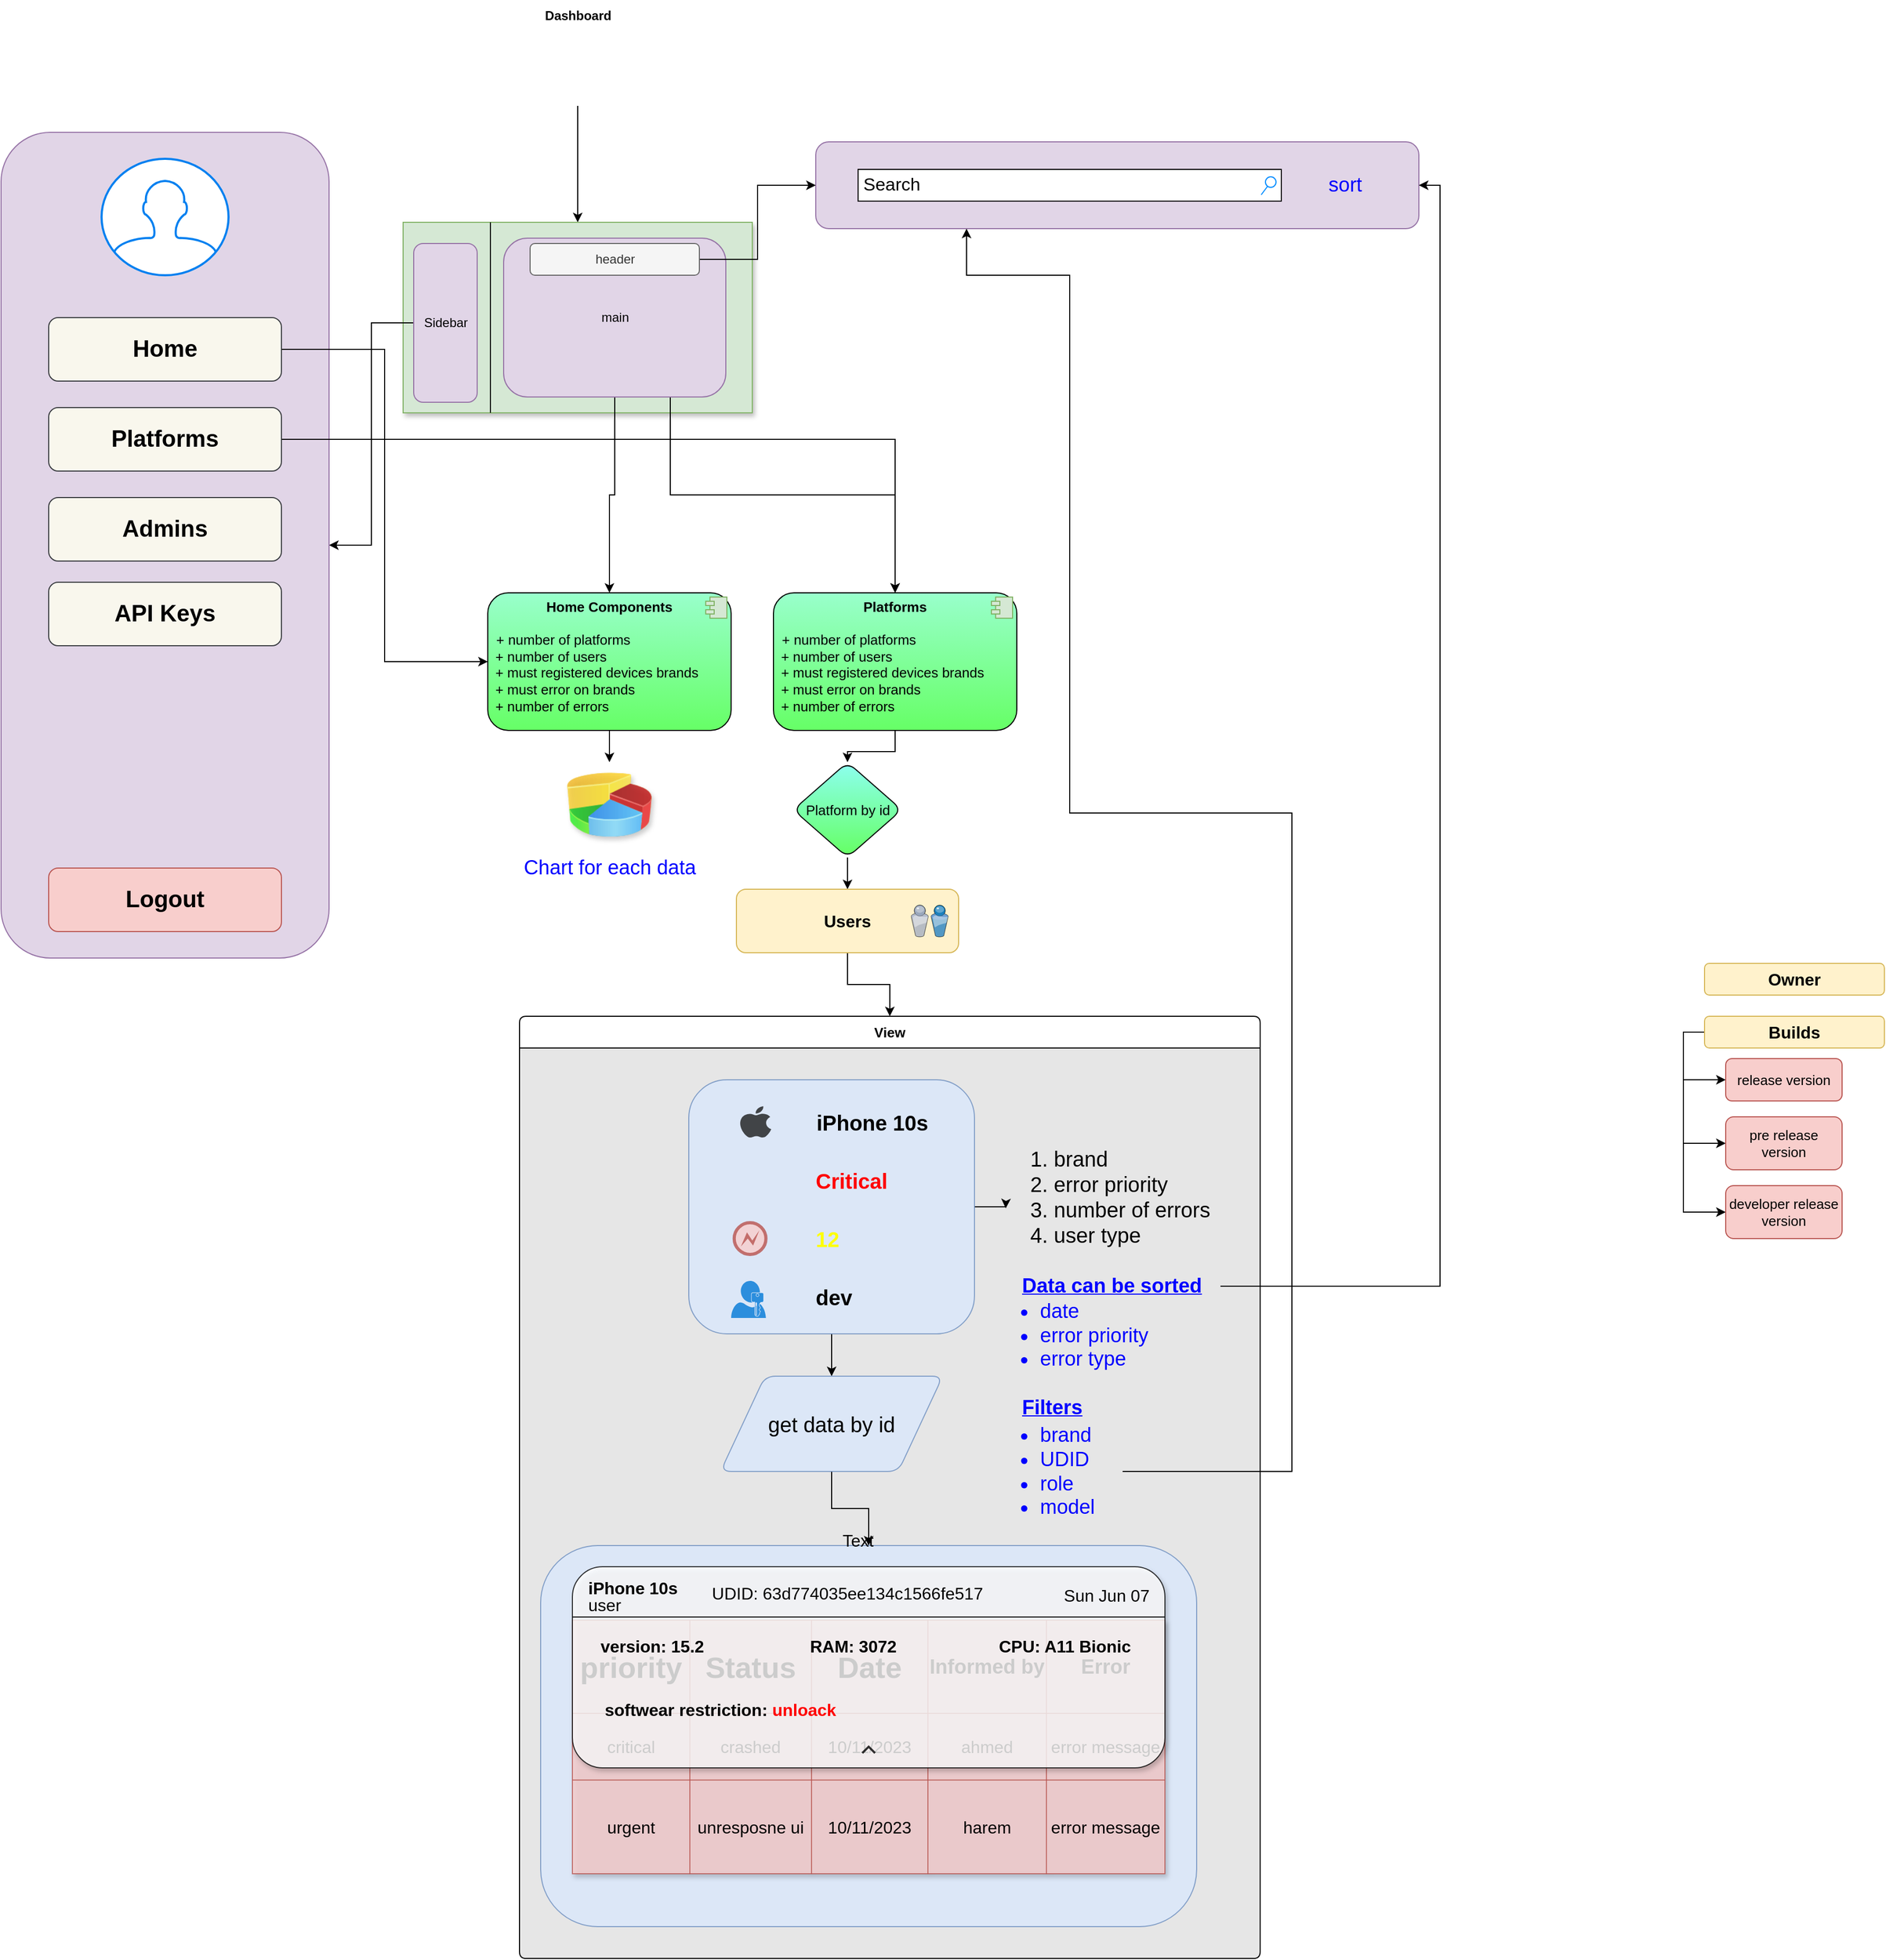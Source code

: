 <mxfile version="20.8.13" type="github">
  <diagram name="Page-1" id="5f0bae14-7c28-e335-631c-24af17079c00">
    <mxGraphModel dx="2080" dy="524" grid="1" gridSize="10" guides="1" tooltips="1" connect="1" arrows="1" fold="1" page="1" pageScale="1" pageWidth="1100" pageHeight="850" background="none" math="0" shadow="0">
      <root>
        <mxCell id="0" />
        <mxCell id="1" parent="0" />
        <mxCell id="uQ2OAuAyLlIsEGCyf4NW-97" value="View" style="swimlane;whiteSpace=wrap;html=1;rounded=1;shadow=0;glass=0;sketch=0;fillStyle=solid;fontFamily=Helvetica;fontSize=13;gradientDirection=south;startSize=30;arcSize=7;swimlaneFillColor=#E6E6E6;expand=1;" vertex="1" parent="1">
          <mxGeometry x="360" y="970" width="700" height="890" as="geometry" />
        </mxCell>
        <mxCell id="uQ2OAuAyLlIsEGCyf4NW-123" value="" style="rounded=1;whiteSpace=wrap;html=1;shadow=0;glass=0;sketch=0;fillStyle=solid;fontFamily=Helvetica;fontSize=13;fillColor=#dae8fc;gradientDirection=south;opacity=80;strokeColor=#6c8ebf;" vertex="1" parent="uQ2OAuAyLlIsEGCyf4NW-97">
          <mxGeometry x="20" y="500" width="620" height="360" as="geometry" />
        </mxCell>
        <mxCell id="uQ2OAuAyLlIsEGCyf4NW-139" value="" style="shape=table;startSize=0;container=1;collapsible=0;childLayout=tableLayout;fontSize=16;rounded=1;shadow=1;glass=0;sketch=0;fillStyle=solid;strokeColor=#b85450;fontFamily=Helvetica;fillColor=#f8cecc;gradientDirection=south;opacity=80;arcSize=24;fixedRows=0;resizeLast=0;resizeLastRow=0;" vertex="1" parent="uQ2OAuAyLlIsEGCyf4NW-97">
          <mxGeometry x="50" y="570.5" width="560" height="239.5" as="geometry" />
        </mxCell>
        <mxCell id="uQ2OAuAyLlIsEGCyf4NW-144" value="" style="shape=tableRow;horizontal=0;startSize=0;swimlaneHead=0;swimlaneBody=0;strokeColor=inherit;top=0;left=0;bottom=0;right=0;collapsible=0;dropTarget=0;fillColor=none;points=[[0,0.5],[1,0.5]];portConstraint=eastwest;fontSize=16;rounded=1;shadow=1;glass=0;sketch=0;fillStyle=solid;fontFamily=Helvetica;fontColor=#000000;opacity=80;arcSize=50;" vertex="1" parent="uQ2OAuAyLlIsEGCyf4NW-139">
          <mxGeometry width="560" height="88" as="geometry" />
        </mxCell>
        <mxCell id="uQ2OAuAyLlIsEGCyf4NW-145" value="&lt;b&gt;&lt;font style=&quot;font-size: 28px;&quot;&gt;priority&lt;/font&gt;&lt;/b&gt;" style="shape=partialRectangle;html=1;whiteSpace=wrap;connectable=0;strokeColor=inherit;overflow=hidden;fillColor=none;top=0;left=0;bottom=0;right=0;pointerEvents=1;fontSize=16;rounded=1;shadow=1;glass=0;sketch=0;fillStyle=solid;fontFamily=Helvetica;fontColor=#000000;opacity=80;" vertex="1" parent="uQ2OAuAyLlIsEGCyf4NW-144">
          <mxGeometry width="111" height="88" as="geometry">
            <mxRectangle width="111" height="88" as="alternateBounds" />
          </mxGeometry>
        </mxCell>
        <mxCell id="uQ2OAuAyLlIsEGCyf4NW-146" value="&lt;b style=&quot;border-color: var(--border-color);&quot;&gt;&lt;font style=&quot;border-color: var(--border-color); font-size: 28px;&quot;&gt;Status&lt;/font&gt;&lt;/b&gt;" style="shape=partialRectangle;html=1;whiteSpace=wrap;connectable=0;strokeColor=inherit;overflow=hidden;fillColor=none;top=0;left=0;bottom=0;right=0;pointerEvents=1;fontSize=16;rounded=1;shadow=1;glass=0;sketch=0;fillStyle=solid;fontFamily=Helvetica;fontColor=#000000;opacity=80;" vertex="1" parent="uQ2OAuAyLlIsEGCyf4NW-144">
          <mxGeometry x="111" width="115" height="88" as="geometry">
            <mxRectangle width="115" height="88" as="alternateBounds" />
          </mxGeometry>
        </mxCell>
        <mxCell id="uQ2OAuAyLlIsEGCyf4NW-147" value="&lt;b style=&quot;border-color: var(--border-color);&quot;&gt;&lt;font style=&quot;border-color: var(--border-color); font-size: 28px;&quot;&gt;Date&lt;/font&gt;&lt;/b&gt;" style="shape=partialRectangle;html=1;whiteSpace=wrap;connectable=0;strokeColor=inherit;overflow=hidden;fillColor=none;top=0;left=0;bottom=0;right=0;pointerEvents=1;fontSize=16;rounded=1;shadow=1;glass=0;sketch=0;fillStyle=solid;fontFamily=Helvetica;fontColor=#000000;opacity=80;" vertex="1" parent="uQ2OAuAyLlIsEGCyf4NW-144">
          <mxGeometry x="226" width="110" height="88" as="geometry">
            <mxRectangle width="110" height="88" as="alternateBounds" />
          </mxGeometry>
        </mxCell>
        <mxCell id="uQ2OAuAyLlIsEGCyf4NW-187" value="&lt;b style=&quot;border-color: var(--border-color);&quot;&gt;&lt;font style=&quot;border-color: var(--border-color); font-size: 19px;&quot;&gt;Informed by&lt;/font&gt;&lt;/b&gt;" style="shape=partialRectangle;html=1;whiteSpace=wrap;connectable=0;strokeColor=inherit;overflow=hidden;fillColor=none;top=0;left=0;bottom=0;right=0;pointerEvents=1;fontSize=16;rounded=1;shadow=1;glass=0;sketch=0;fillStyle=solid;fontFamily=Helvetica;fontColor=#000000;opacity=80;" vertex="1" parent="uQ2OAuAyLlIsEGCyf4NW-144">
          <mxGeometry x="336" width="112" height="88" as="geometry">
            <mxRectangle width="112" height="88" as="alternateBounds" />
          </mxGeometry>
        </mxCell>
        <mxCell id="uQ2OAuAyLlIsEGCyf4NW-190" value="&lt;span style=&quot;font-size: 19px;&quot;&gt;&lt;b&gt;Error&lt;/b&gt;&lt;/span&gt;" style="shape=partialRectangle;html=1;whiteSpace=wrap;connectable=0;strokeColor=inherit;overflow=hidden;fillColor=none;top=0;left=0;bottom=0;right=0;pointerEvents=1;fontSize=16;rounded=1;shadow=1;glass=0;sketch=0;fillStyle=solid;fontFamily=Helvetica;fontColor=#000000;opacity=80;" vertex="1" parent="uQ2OAuAyLlIsEGCyf4NW-144">
          <mxGeometry x="448" width="112" height="88" as="geometry">
            <mxRectangle width="112" height="88" as="alternateBounds" />
          </mxGeometry>
        </mxCell>
        <mxCell id="uQ2OAuAyLlIsEGCyf4NW-148" value="" style="shape=tableRow;horizontal=0;startSize=0;swimlaneHead=0;swimlaneBody=0;strokeColor=inherit;top=0;left=0;bottom=0;right=0;collapsible=0;dropTarget=0;fillColor=none;points=[[0,0.5],[1,0.5]];portConstraint=eastwest;fontSize=16;rounded=1;shadow=1;glass=0;sketch=0;fillStyle=solid;fontFamily=Helvetica;fontColor=#000000;opacity=80;" vertex="1" parent="uQ2OAuAyLlIsEGCyf4NW-139">
          <mxGeometry y="88" width="560" height="63" as="geometry" />
        </mxCell>
        <mxCell id="uQ2OAuAyLlIsEGCyf4NW-149" value="critical" style="shape=partialRectangle;html=1;whiteSpace=wrap;connectable=0;strokeColor=inherit;overflow=hidden;fillColor=none;top=0;left=0;bottom=0;right=0;pointerEvents=1;fontSize=16;rounded=1;shadow=1;glass=0;sketch=0;fillStyle=solid;fontFamily=Helvetica;fontColor=#000000;opacity=80;" vertex="1" parent="uQ2OAuAyLlIsEGCyf4NW-148">
          <mxGeometry width="111" height="63" as="geometry">
            <mxRectangle width="111" height="63" as="alternateBounds" />
          </mxGeometry>
        </mxCell>
        <mxCell id="uQ2OAuAyLlIsEGCyf4NW-150" value="crashed" style="shape=partialRectangle;html=1;whiteSpace=wrap;connectable=0;strokeColor=inherit;overflow=hidden;fillColor=none;top=0;left=0;bottom=0;right=0;pointerEvents=1;fontSize=16;rounded=1;shadow=1;glass=0;sketch=0;fillStyle=solid;fontFamily=Helvetica;fontColor=#000000;opacity=80;" vertex="1" parent="uQ2OAuAyLlIsEGCyf4NW-148">
          <mxGeometry x="111" width="115" height="63" as="geometry">
            <mxRectangle width="115" height="63" as="alternateBounds" />
          </mxGeometry>
        </mxCell>
        <mxCell id="uQ2OAuAyLlIsEGCyf4NW-151" value="10/11/2023" style="shape=partialRectangle;html=1;whiteSpace=wrap;connectable=0;strokeColor=inherit;overflow=hidden;fillColor=none;top=0;left=0;bottom=0;right=0;pointerEvents=1;fontSize=16;rounded=1;shadow=1;glass=0;sketch=0;fillStyle=solid;fontFamily=Helvetica;fontColor=#000000;opacity=80;" vertex="1" parent="uQ2OAuAyLlIsEGCyf4NW-148">
          <mxGeometry x="226" width="110" height="63" as="geometry">
            <mxRectangle width="110" height="63" as="alternateBounds" />
          </mxGeometry>
        </mxCell>
        <mxCell id="uQ2OAuAyLlIsEGCyf4NW-188" value="ahmed" style="shape=partialRectangle;html=1;whiteSpace=wrap;connectable=0;strokeColor=inherit;overflow=hidden;fillColor=none;top=0;left=0;bottom=0;right=0;pointerEvents=1;fontSize=16;rounded=1;shadow=1;glass=0;sketch=0;fillStyle=solid;fontFamily=Helvetica;fontColor=#000000;opacity=80;" vertex="1" parent="uQ2OAuAyLlIsEGCyf4NW-148">
          <mxGeometry x="336" width="112" height="63" as="geometry">
            <mxRectangle width="112" height="63" as="alternateBounds" />
          </mxGeometry>
        </mxCell>
        <mxCell id="uQ2OAuAyLlIsEGCyf4NW-191" value="error message" style="shape=partialRectangle;html=1;whiteSpace=wrap;connectable=0;strokeColor=inherit;overflow=hidden;fillColor=none;top=0;left=0;bottom=0;right=0;pointerEvents=1;fontSize=16;rounded=1;shadow=1;glass=0;sketch=0;fillStyle=solid;fontFamily=Helvetica;fontColor=#000000;opacity=80;" vertex="1" parent="uQ2OAuAyLlIsEGCyf4NW-148">
          <mxGeometry x="448" width="112" height="63" as="geometry">
            <mxRectangle width="112" height="63" as="alternateBounds" />
          </mxGeometry>
        </mxCell>
        <mxCell id="uQ2OAuAyLlIsEGCyf4NW-140" value="" style="shape=tableRow;horizontal=0;startSize=0;swimlaneHead=0;swimlaneBody=0;strokeColor=inherit;top=0;left=0;bottom=0;right=0;collapsible=0;dropTarget=0;fillColor=none;points=[[0,0.5],[1,0.5]];portConstraint=eastwest;fontSize=16;rounded=1;shadow=1;glass=0;sketch=0;fillStyle=solid;fontFamily=Helvetica;fontColor=#000000;opacity=80;arcSize=6;moveCells=0;" vertex="1" parent="uQ2OAuAyLlIsEGCyf4NW-139">
          <mxGeometry y="151" width="560" height="89" as="geometry" />
        </mxCell>
        <mxCell id="uQ2OAuAyLlIsEGCyf4NW-141" value="urgent" style="shape=partialRectangle;html=1;whiteSpace=wrap;connectable=0;strokeColor=inherit;overflow=hidden;fillColor=none;top=0;left=0;bottom=0;right=0;pointerEvents=1;fontSize=16;rounded=1;shadow=1;glass=0;sketch=0;fillStyle=solid;fontFamily=Helvetica;fontColor=#000000;opacity=80;" vertex="1" parent="uQ2OAuAyLlIsEGCyf4NW-140">
          <mxGeometry width="111" height="89" as="geometry">
            <mxRectangle width="111" height="89" as="alternateBounds" />
          </mxGeometry>
        </mxCell>
        <mxCell id="uQ2OAuAyLlIsEGCyf4NW-142" value="unresposne ui" style="shape=partialRectangle;html=1;whiteSpace=wrap;connectable=0;strokeColor=inherit;overflow=hidden;fillColor=none;top=0;left=0;bottom=0;right=0;pointerEvents=1;fontSize=16;rounded=1;shadow=1;glass=0;sketch=0;fillStyle=solid;fontFamily=Helvetica;fontColor=#000000;opacity=80;" vertex="1" parent="uQ2OAuAyLlIsEGCyf4NW-140">
          <mxGeometry x="111" width="115" height="89" as="geometry">
            <mxRectangle width="115" height="89" as="alternateBounds" />
          </mxGeometry>
        </mxCell>
        <mxCell id="uQ2OAuAyLlIsEGCyf4NW-143" value="10/11/2023" style="shape=partialRectangle;html=1;whiteSpace=wrap;connectable=0;strokeColor=inherit;overflow=hidden;fillColor=none;top=0;left=0;bottom=0;right=0;pointerEvents=1;fontSize=16;rounded=1;shadow=1;glass=0;sketch=0;fillStyle=solid;fontFamily=Helvetica;fontColor=#000000;opacity=80;" vertex="1" parent="uQ2OAuAyLlIsEGCyf4NW-140">
          <mxGeometry x="226" width="110" height="89" as="geometry">
            <mxRectangle width="110" height="89" as="alternateBounds" />
          </mxGeometry>
        </mxCell>
        <mxCell id="uQ2OAuAyLlIsEGCyf4NW-189" value="harem" style="shape=partialRectangle;html=1;whiteSpace=wrap;connectable=0;strokeColor=inherit;overflow=hidden;fillColor=none;top=0;left=0;bottom=0;right=0;pointerEvents=1;fontSize=16;rounded=1;shadow=1;glass=0;sketch=0;fillStyle=solid;fontFamily=Helvetica;fontColor=#000000;opacity=80;" vertex="1" parent="uQ2OAuAyLlIsEGCyf4NW-140">
          <mxGeometry x="336" width="112" height="89" as="geometry">
            <mxRectangle width="112" height="89" as="alternateBounds" />
          </mxGeometry>
        </mxCell>
        <mxCell id="uQ2OAuAyLlIsEGCyf4NW-192" value="error message" style="shape=partialRectangle;html=1;whiteSpace=wrap;connectable=0;strokeColor=inherit;overflow=hidden;fillColor=none;top=0;left=0;bottom=0;right=0;pointerEvents=1;fontSize=16;rounded=1;shadow=1;glass=0;sketch=0;fillStyle=solid;fontFamily=Helvetica;fontColor=#000000;opacity=80;" vertex="1" parent="uQ2OAuAyLlIsEGCyf4NW-140">
          <mxGeometry x="448" width="112" height="89" as="geometry">
            <mxRectangle width="112" height="89" as="alternateBounds" />
          </mxGeometry>
        </mxCell>
        <mxCell id="uQ2OAuAyLlIsEGCyf4NW-122" value="" style="edgeStyle=orthogonalEdgeStyle;rounded=0;orthogonalLoop=1;jettySize=auto;html=1;fontFamily=Helvetica;fontSize=20;fontColor=#FFFF00;" edge="1" parent="uQ2OAuAyLlIsEGCyf4NW-97" source="uQ2OAuAyLlIsEGCyf4NW-105" target="uQ2OAuAyLlIsEGCyf4NW-121">
          <mxGeometry relative="1" as="geometry" />
        </mxCell>
        <mxCell id="uQ2OAuAyLlIsEGCyf4NW-207" style="edgeStyle=orthogonalEdgeStyle;rounded=0;orthogonalLoop=1;jettySize=auto;html=1;exitX=1;exitY=0.5;exitDx=0;exitDy=0;entryX=-0.014;entryY=0.576;entryDx=0;entryDy=0;entryPerimeter=0;fontFamily=Helvetica;fontSize=19;fontColor=#0000FF;" edge="1" parent="uQ2OAuAyLlIsEGCyf4NW-97" source="uQ2OAuAyLlIsEGCyf4NW-105" target="uQ2OAuAyLlIsEGCyf4NW-112">
          <mxGeometry relative="1" as="geometry" />
        </mxCell>
        <mxCell id="uQ2OAuAyLlIsEGCyf4NW-105" value="" style="rounded=1;whiteSpace=wrap;html=1;shadow=0;glass=0;sketch=0;fillStyle=solid;fontFamily=Helvetica;fontSize=13;fillColor=#dae8fc;gradientDirection=south;opacity=80;strokeColor=#6c8ebf;" vertex="1" parent="uQ2OAuAyLlIsEGCyf4NW-97">
          <mxGeometry x="160" y="60" width="270" height="240" as="geometry" />
        </mxCell>
        <mxCell id="uQ2OAuAyLlIsEGCyf4NW-108" value="" style="dashed=0;outlineConnect=0;html=1;align=center;labelPosition=center;verticalLabelPosition=bottom;verticalAlign=top;shape=mxgraph.weblogos.apple;fillColor=#1B1C1C;strokeColor=none;rounded=1;shadow=0;glass=0;sketch=0;fillStyle=solid;fontFamily=Helvetica;fontSize=13;opacity=80;" vertex="1" parent="uQ2OAuAyLlIsEGCyf4NW-97">
          <mxGeometry x="207.9" y="85" width="30" height="30" as="geometry" />
        </mxCell>
        <mxCell id="uQ2OAuAyLlIsEGCyf4NW-109" value="&lt;b&gt;&lt;font style=&quot;font-size: 20px;&quot;&gt;iPhone 10s&lt;/font&gt;&lt;/b&gt;" style="text;html=1;align=center;verticalAlign=middle;resizable=0;points=[];autosize=1;strokeColor=none;fillColor=none;fontSize=13;fontFamily=Helvetica;" vertex="1" parent="uQ2OAuAyLlIsEGCyf4NW-97">
          <mxGeometry x="267.9" y="80" width="130" height="40" as="geometry" />
        </mxCell>
        <mxCell id="uQ2OAuAyLlIsEGCyf4NW-110" value="" style="points=[[0.145,0.145,0],[0.5,0,0],[0.855,0.145,0],[1,0.5,0],[0.855,0.855,0],[0.5,1,0],[0.145,0.855,0],[0,0.5,0]];shape=mxgraph.bpmn.event;html=1;verticalLabelPosition=bottom;labelBackgroundColor=#ffffff;verticalAlign=top;align=center;perimeter=ellipsePerimeter;outlineConnect=0;aspect=fixed;outline=end;symbol=error;rounded=1;shadow=0;glass=0;sketch=0;fillStyle=solid;fontFamily=Helvetica;fontSize=20;fillColor=#f8cecc;gradientDirection=south;opacity=80;strokeColor=#b85450;" vertex="1" parent="uQ2OAuAyLlIsEGCyf4NW-97">
          <mxGeometry x="202.9" y="195" width="30" height="30" as="geometry" />
        </mxCell>
        <mxCell id="uQ2OAuAyLlIsEGCyf4NW-112" value="&lt;ol&gt;&lt;li&gt;&lt;span style=&quot;background-color: initial;&quot;&gt;brand&lt;/span&gt;&lt;/li&gt;&lt;li&gt;&lt;span style=&quot;background-color: initial;&quot;&gt;error priority&lt;/span&gt;&lt;/li&gt;&lt;li&gt;&lt;span style=&quot;background-color: initial;&quot;&gt;number of errors&lt;/span&gt;&lt;/li&gt;&lt;li&gt;&lt;span style=&quot;background-color: initial;&quot;&gt;user type&lt;/span&gt;&lt;/li&gt;&lt;/ol&gt;" style="text;html=1;align=left;verticalAlign=middle;resizable=0;points=[];autosize=1;strokeColor=none;fillColor=none;fontSize=20;fontFamily=Helvetica;" vertex="1" parent="uQ2OAuAyLlIsEGCyf4NW-97">
          <mxGeometry x="462.5" y="95" width="210" height="150" as="geometry" />
        </mxCell>
        <mxCell id="uQ2OAuAyLlIsEGCyf4NW-116" value="&lt;b&gt;&lt;font style=&quot;font-size: 20px;&quot;&gt;Critical&lt;/font&gt;&lt;/b&gt;" style="text;html=1;align=left;verticalAlign=middle;resizable=0;points=[];autosize=1;strokeColor=none;fillColor=none;fontSize=13;fontFamily=Helvetica;fontColor=#FF0000;" vertex="1" parent="uQ2OAuAyLlIsEGCyf4NW-97">
          <mxGeometry x="277.9" y="135" width="90" height="40" as="geometry" />
        </mxCell>
        <mxCell id="uQ2OAuAyLlIsEGCyf4NW-117" value="" style="shape=image;html=1;verticalAlign=top;verticalLabelPosition=bottom;labelBackgroundColor=#ffffff;imageAspect=0;aspect=fixed;image=https://cdn2.iconfinder.com/data/icons/circle-icons-1/64/caution-128.png;rounded=1;shadow=0;glass=0;sketch=0;fillStyle=solid;fontFamily=Helvetica;fontSize=20;fillColor=default;gradientColor=none;gradientDirection=south;opacity=80;" vertex="1" parent="uQ2OAuAyLlIsEGCyf4NW-97">
          <mxGeometry x="202.9" y="137.5" width="35" height="35" as="geometry" />
        </mxCell>
        <mxCell id="uQ2OAuAyLlIsEGCyf4NW-118" value="&lt;b&gt;&lt;font style=&quot;font-size: 20px;&quot;&gt;12&lt;/font&gt;&lt;/b&gt;" style="text;html=1;align=left;verticalAlign=middle;resizable=0;points=[];autosize=1;strokeColor=none;fillColor=none;fontSize=13;fontFamily=Helvetica;fontColor=#FFFF00;" vertex="1" parent="uQ2OAuAyLlIsEGCyf4NW-97">
          <mxGeometry x="277.9" y="190" width="50" height="40" as="geometry" />
        </mxCell>
        <mxCell id="uQ2OAuAyLlIsEGCyf4NW-119" value="" style="sketch=0;aspect=fixed;pointerEvents=1;shadow=0;dashed=0;html=1;strokeColor=none;labelPosition=center;verticalLabelPosition=bottom;verticalAlign=top;align=center;shape=mxgraph.mscae.enterprise.user_permissions;fillColor=#0078D7;rounded=1;glass=0;fillStyle=solid;fontFamily=Helvetica;fontSize=20;fontColor=#FFFF00;opacity=80;" vertex="1" parent="uQ2OAuAyLlIsEGCyf4NW-97">
          <mxGeometry x="200.0" y="250" width="32.9" height="35" as="geometry" />
        </mxCell>
        <mxCell id="uQ2OAuAyLlIsEGCyf4NW-120" value="&lt;span style=&quot;font-size: 20px;&quot;&gt;&lt;b&gt;dev&lt;br&gt;&lt;/b&gt;&lt;/span&gt;" style="text;html=1;align=left;verticalAlign=middle;resizable=0;points=[];autosize=1;strokeColor=none;fillColor=none;fontSize=13;fontFamily=Helvetica;" vertex="1" parent="uQ2OAuAyLlIsEGCyf4NW-97">
          <mxGeometry x="277.9" y="245" width="60" height="40" as="geometry" />
        </mxCell>
        <mxCell id="uQ2OAuAyLlIsEGCyf4NW-124" value="" style="edgeStyle=orthogonalEdgeStyle;rounded=0;orthogonalLoop=1;jettySize=auto;html=1;fontFamily=Helvetica;fontSize=20;fontColor=#FFFF00;" edge="1" parent="uQ2OAuAyLlIsEGCyf4NW-97" source="uQ2OAuAyLlIsEGCyf4NW-121" target="uQ2OAuAyLlIsEGCyf4NW-123">
          <mxGeometry relative="1" as="geometry" />
        </mxCell>
        <mxCell id="uQ2OAuAyLlIsEGCyf4NW-121" value="get data by id" style="shape=parallelogram;perimeter=parallelogramPerimeter;whiteSpace=wrap;html=1;dashed=0;rounded=1;shadow=0;glass=0;sketch=0;fillStyle=solid;fontFamily=Helvetica;fontSize=20;fillColor=#dae8fc;gradientDirection=south;opacity=80;strokeColor=#6c8ebf;" vertex="1" parent="uQ2OAuAyLlIsEGCyf4NW-97">
          <mxGeometry x="190" y="340" width="210" height="90" as="geometry" />
        </mxCell>
        <mxCell id="uQ2OAuAyLlIsEGCyf4NW-125" value="" style="rounded=1;whiteSpace=wrap;html=1;shadow=1;glass=0;sketch=0;fillStyle=solid;fontFamily=Helvetica;fontSize=20;fontColor=#FFFF00;fillColor=default;gradientColor=none;gradientDirection=south;opacity=80;movable=0;resizable=0;rotatable=0;deletable=0;editable=0;connectable=0;" vertex="1" parent="uQ2OAuAyLlIsEGCyf4NW-97">
          <mxGeometry x="50" y="520" width="560" height="190" as="geometry" />
        </mxCell>
        <mxCell id="uQ2OAuAyLlIsEGCyf4NW-126" value="&lt;h1 style=&quot;line-height: 0%; font-size: 16px;&quot;&gt;&lt;font color=&quot;#000000&quot; style=&quot;font-size: 16px;&quot;&gt;iPhone 10s&lt;/font&gt;&lt;/h1&gt;&lt;p style=&quot;line-height: 0%; font-size: 16px;&quot;&gt;&lt;font color=&quot;#000000&quot; style=&quot;font-size: 16px;&quot;&gt;user&lt;/font&gt;&lt;/p&gt;" style="text;html=1;strokeColor=none;fillColor=none;spacing=5;spacingTop=-20;whiteSpace=wrap;overflow=hidden;rounded=0;fontSize=20;fontFamily=Helvetica;fontColor=#FFFF00;opacity=80;" vertex="1" parent="uQ2OAuAyLlIsEGCyf4NW-97">
          <mxGeometry x="60" y="540" width="140" height="30" as="geometry" />
        </mxCell>
        <mxCell id="uQ2OAuAyLlIsEGCyf4NW-128" value="UDID:&amp;nbsp;63d774035ee134c1566fe517" style="text;html=1;strokeColor=none;fillColor=none;align=center;verticalAlign=middle;whiteSpace=wrap;rounded=0;fontSize=16;fontFamily=Helvetica;fontColor=#000000;" vertex="1" parent="uQ2OAuAyLlIsEGCyf4NW-97">
          <mxGeometry x="170" y="540" width="280" height="10" as="geometry" />
        </mxCell>
        <mxCell id="uQ2OAuAyLlIsEGCyf4NW-129" value="" style="shape=image;html=1;verticalAlign=top;verticalLabelPosition=bottom;labelBackgroundColor=#ffffff;imageAspect=0;aspect=fixed;image=https://cdn1.iconfinder.com/data/icons/material-core/22/content-copy-128.png;rounded=1;shadow=1;glass=0;sketch=0;fillStyle=solid;fontFamily=Helvetica;fontSize=16;fontColor=#000000;fillColor=default;gradientColor=none;gradientDirection=south;opacity=80;" vertex="1" parent="uQ2OAuAyLlIsEGCyf4NW-97">
          <mxGeometry x="452.5" y="535" width="20" height="20" as="geometry" />
        </mxCell>
        <UserObject label="%date{ddd mmm dd yyyy HH:MM:ss}%" placeholders="1" id="uQ2OAuAyLlIsEGCyf4NW-130">
          <mxCell style="text;html=1;strokeColor=none;fillColor=none;align=center;verticalAlign=middle;whiteSpace=wrap;overflow=hidden;fontSize=16;fontFamily=Helvetica;fontColor=#000000;" vertex="1" parent="uQ2OAuAyLlIsEGCyf4NW-97">
            <mxGeometry x="510" y="535" width="90" height="20" as="geometry" />
          </mxCell>
        </UserObject>
        <mxCell id="uQ2OAuAyLlIsEGCyf4NW-131" value="" style="html=1;verticalLabelPosition=bottom;labelBackgroundColor=#ffffff;verticalAlign=top;shadow=0;dashed=0;strokeWidth=2;shape=mxgraph.ios7.misc.down;strokeColor=#000000;rounded=1;glass=0;sketch=0;fillStyle=solid;fontFamily=Helvetica;fontSize=16;fontColor=#000000;fillColor=default;gradientColor=none;gradientDirection=south;opacity=80;rotation=-180;" vertex="1" parent="uQ2OAuAyLlIsEGCyf4NW-97">
          <mxGeometry x="324" y="690" width="12" height="6" as="geometry" />
        </mxCell>
        <mxCell id="uQ2OAuAyLlIsEGCyf4NW-134" value="&lt;div&gt;&lt;b&gt;version: 15.2&lt;/b&gt;&lt;/div&gt;" style="text;html=1;align=center;verticalAlign=middle;resizable=0;points=[];autosize=1;strokeColor=none;fillColor=none;fontSize=16;fontFamily=Helvetica;fontColor=#000000;" vertex="1" parent="uQ2OAuAyLlIsEGCyf4NW-97">
          <mxGeometry x="65" y="580" width="120" height="30" as="geometry" />
        </mxCell>
        <mxCell id="uQ2OAuAyLlIsEGCyf4NW-135" value="" style="endArrow=none;html=1;rounded=0;fontFamily=Helvetica;fontSize=16;fontColor=#000000;entryX=1;entryY=0.25;entryDx=0;entryDy=0;exitX=0;exitY=0.25;exitDx=0;exitDy=0;" edge="1" parent="uQ2OAuAyLlIsEGCyf4NW-97" source="uQ2OAuAyLlIsEGCyf4NW-125" target="uQ2OAuAyLlIsEGCyf4NW-125">
          <mxGeometry width="50" height="50" relative="1" as="geometry">
            <mxPoint x="290" y="660" as="sourcePoint" />
            <mxPoint x="340" y="610" as="targetPoint" />
          </mxGeometry>
        </mxCell>
        <mxCell id="uQ2OAuAyLlIsEGCyf4NW-137" value="&lt;div&gt;&lt;b&gt;RAM: 3072&lt;/b&gt;&lt;/div&gt;" style="text;html=1;align=center;verticalAlign=middle;resizable=0;points=[];autosize=1;strokeColor=none;fillColor=none;fontSize=16;fontFamily=Helvetica;fontColor=#000000;" vertex="1" parent="uQ2OAuAyLlIsEGCyf4NW-97">
          <mxGeometry x="260" y="580" width="110" height="30" as="geometry" />
        </mxCell>
        <mxCell id="uQ2OAuAyLlIsEGCyf4NW-138" value="&lt;div&gt;&lt;b&gt;CPU: A11 Bionic&lt;/b&gt;&lt;/div&gt;" style="text;html=1;align=center;verticalAlign=middle;resizable=0;points=[];autosize=1;strokeColor=none;fillColor=none;fontSize=16;fontFamily=Helvetica;fontColor=#000000;" vertex="1" parent="uQ2OAuAyLlIsEGCyf4NW-97">
          <mxGeometry x="440" y="580" width="150" height="30" as="geometry" />
        </mxCell>
        <mxCell id="uQ2OAuAyLlIsEGCyf4NW-152" value="&lt;div&gt;&lt;b&gt;&amp;nbsp; softwear restriction: &lt;font color=&quot;#ff0000&quot;&gt;unloack&lt;/font&gt;&lt;/b&gt;&lt;/div&gt;" style="text;html=1;align=center;verticalAlign=middle;resizable=0;points=[];autosize=1;strokeColor=none;fillColor=none;fontSize=16;fontFamily=Helvetica;fontColor=#000000;" vertex="1" parent="uQ2OAuAyLlIsEGCyf4NW-97">
          <mxGeometry x="60" y="640" width="250" height="30" as="geometry" />
        </mxCell>
        <mxCell id="uQ2OAuAyLlIsEGCyf4NW-200" value="&lt;b&gt;&lt;u&gt;Data can be sorted&lt;/u&gt;&lt;/b&gt;" style="text;html=1;align=left;verticalAlign=middle;resizable=0;points=[];autosize=1;strokeColor=none;fillColor=none;fontSize=19;fontFamily=Helvetica;fontColor=#0000FF;" vertex="1" parent="uQ2OAuAyLlIsEGCyf4NW-97">
          <mxGeometry x="472.5" y="235" width="190" height="40" as="geometry" />
        </mxCell>
        <mxCell id="uQ2OAuAyLlIsEGCyf4NW-201" value="&lt;div&gt;&lt;br&gt;&lt;/div&gt;&lt;ul&gt;&lt;li&gt;date&lt;/li&gt;&lt;li&gt;error priority&lt;/li&gt;&lt;li&gt;error type&lt;/li&gt;&lt;/ul&gt;" style="text;html=1;align=left;verticalAlign=middle;resizable=0;points=[];autosize=1;strokeColor=none;fillColor=none;fontSize=19;fontFamily=Helvetica;fontColor=#0000FF;" vertex="1" parent="uQ2OAuAyLlIsEGCyf4NW-97">
          <mxGeometry x="450" y="220" width="170" height="140" as="geometry" />
        </mxCell>
        <mxCell id="uQ2OAuAyLlIsEGCyf4NW-202" value="&lt;b&gt;&lt;u&gt;Filters&lt;/u&gt;&lt;/b&gt;" style="text;html=1;align=left;verticalAlign=middle;resizable=0;points=[];autosize=1;strokeColor=none;fillColor=none;fontSize=19;fontFamily=Helvetica;fontColor=#0000FF;" vertex="1" parent="uQ2OAuAyLlIsEGCyf4NW-97">
          <mxGeometry x="472.5" y="350" width="80" height="40" as="geometry" />
        </mxCell>
        <mxCell id="uQ2OAuAyLlIsEGCyf4NW-204" value="&lt;ul&gt;&lt;li style=&quot;border-color: var(--border-color);&quot;&gt;brand&lt;/li&gt;&lt;li style=&quot;border-color: var(--border-color);&quot;&gt;UDID&lt;/li&gt;&lt;li style=&quot;border-color: var(--border-color);&quot;&gt;role&lt;/li&gt;&lt;li style=&quot;border-color: var(--border-color);&quot;&gt;model&lt;/li&gt;&lt;/ul&gt;" style="text;html=1;align=left;verticalAlign=middle;resizable=0;points=[];autosize=1;strokeColor=none;fillColor=none;fontSize=19;fontFamily=Helvetica;fontColor=#0000FF;" vertex="1" parent="uQ2OAuAyLlIsEGCyf4NW-97">
          <mxGeometry x="450" y="360" width="120" height="140" as="geometry" />
        </mxCell>
        <mxCell id="uQ2OAuAyLlIsEGCyf4NW-14" style="edgeStyle=orthogonalEdgeStyle;rounded=0;orthogonalLoop=1;jettySize=auto;html=1;exitX=0.5;exitY=1;exitDx=0;exitDy=0;entryX=0.5;entryY=0;entryDx=0;entryDy=0;fontFamily=Helvetica;" edge="1" parent="1" source="uQ2OAuAyLlIsEGCyf4NW-10" target="uQ2OAuAyLlIsEGCyf4NW-18">
          <mxGeometry relative="1" as="geometry">
            <mxPoint x="395" y="160" as="targetPoint" />
          </mxGeometry>
        </mxCell>
        <mxCell id="uQ2OAuAyLlIsEGCyf4NW-10" value="" style="shape=image;html=1;verticalAlign=top;verticalLabelPosition=bottom;labelBackgroundColor=#ffffff;imageAspect=0;aspect=fixed;image=https://cdn4.iconfinder.com/data/icons/online-marketing-hand-drawn-vol-2/52/development__code__script__web__tag__root__browser-128.png" vertex="1" parent="1">
          <mxGeometry x="380" y="40" width="70" height="70" as="geometry" />
        </mxCell>
        <mxCell id="uQ2OAuAyLlIsEGCyf4NW-11" value="Dashboard" style="text;html=1;align=center;verticalAlign=middle;resizable=0;points=[];autosize=1;strokeColor=none;fillColor=none;fontStyle=1;fontFamily=Helvetica;" vertex="1" parent="1">
          <mxGeometry x="370" y="10" width="90" height="30" as="geometry" />
        </mxCell>
        <mxCell id="uQ2OAuAyLlIsEGCyf4NW-18" value="" style="rounded=0;whiteSpace=wrap;html=1;shadow=1;glass=0;fontFamily=Helvetica;fillColor=#d5e8d4;strokeColor=#82b366;" vertex="1" parent="1">
          <mxGeometry x="250" y="220" width="330" height="180" as="geometry" />
        </mxCell>
        <mxCell id="uQ2OAuAyLlIsEGCyf4NW-24" value="" style="endArrow=none;html=1;rounded=0;fontFamily=Helvetica;entryX=0.25;entryY=1;entryDx=0;entryDy=0;exitX=0.25;exitY=0;exitDx=0;exitDy=0;" edge="1" parent="1" source="uQ2OAuAyLlIsEGCyf4NW-18" target="uQ2OAuAyLlIsEGCyf4NW-18">
          <mxGeometry width="50" height="50" relative="1" as="geometry">
            <mxPoint x="333.16" y="227" as="sourcePoint" />
            <mxPoint x="420" y="390" as="targetPoint" />
            <Array as="points" />
          </mxGeometry>
        </mxCell>
        <mxCell id="uQ2OAuAyLlIsEGCyf4NW-29" value="" style="edgeStyle=orthogonalEdgeStyle;rounded=0;orthogonalLoop=1;jettySize=auto;html=1;fontFamily=Helvetica;" edge="1" parent="1" source="uQ2OAuAyLlIsEGCyf4NW-25" target="uQ2OAuAyLlIsEGCyf4NW-28">
          <mxGeometry relative="1" as="geometry" />
        </mxCell>
        <mxCell id="uQ2OAuAyLlIsEGCyf4NW-25" value="Sidebar" style="html=1;rounded=1;shadow=0;glass=0;fontFamily=Helvetica;fillColor=#e1d5e7;strokeColor=#9673a6;" vertex="1" parent="1">
          <mxGeometry x="260" y="240" width="60" height="150" as="geometry" />
        </mxCell>
        <mxCell id="uQ2OAuAyLlIsEGCyf4NW-88" value="" style="edgeStyle=orthogonalEdgeStyle;rounded=0;orthogonalLoop=1;jettySize=auto;html=1;fontFamily=Helvetica;fontSize=13;" edge="1" parent="1" source="uQ2OAuAyLlIsEGCyf4NW-26" target="uQ2OAuAyLlIsEGCyf4NW-74">
          <mxGeometry relative="1" as="geometry" />
        </mxCell>
        <mxCell id="uQ2OAuAyLlIsEGCyf4NW-93" style="edgeStyle=orthogonalEdgeStyle;rounded=0;orthogonalLoop=1;jettySize=auto;html=1;exitX=0.75;exitY=1;exitDx=0;exitDy=0;fontFamily=Helvetica;fontSize=13;" edge="1" parent="1" source="uQ2OAuAyLlIsEGCyf4NW-26" target="uQ2OAuAyLlIsEGCyf4NW-90">
          <mxGeometry relative="1" as="geometry" />
        </mxCell>
        <mxCell id="uQ2OAuAyLlIsEGCyf4NW-28" value="&lt;div&gt;&lt;span style=&quot;font-size: 14px;&quot;&gt;&lt;br&gt;&lt;/span&gt;&lt;/div&gt;" style="html=1;rounded=1;shadow=0;glass=0;fontFamily=Helvetica;fillColor=#e1d5e7;strokeColor=#9673a6;align=left;" vertex="1" parent="1">
          <mxGeometry x="-130" y="135" width="310" height="780" as="geometry" />
        </mxCell>
        <mxCell id="uQ2OAuAyLlIsEGCyf4NW-89" style="edgeStyle=orthogonalEdgeStyle;rounded=0;orthogonalLoop=1;jettySize=auto;html=1;exitX=1;exitY=0.5;exitDx=0;exitDy=0;entryX=0;entryY=0.5;entryDx=0;entryDy=0;fontFamily=Helvetica;fontSize=13;" edge="1" parent="1" source="uQ2OAuAyLlIsEGCyf4NW-30" target="uQ2OAuAyLlIsEGCyf4NW-74">
          <mxGeometry relative="1" as="geometry" />
        </mxCell>
        <mxCell id="uQ2OAuAyLlIsEGCyf4NW-30" value="&lt;b&gt;&lt;font style=&quot;font-size: 22px;&quot;&gt;Home&lt;/font&gt;&lt;/b&gt;" style="rounded=1;whiteSpace=wrap;html=1;shadow=0;glass=0;sketch=0;fontFamily=Helvetica;fontSize=10;fillColor=#f9f7ed;strokeColor=#36393d;" vertex="1" parent="1">
          <mxGeometry x="-85" y="310" width="220" height="60" as="geometry" />
        </mxCell>
        <mxCell id="uQ2OAuAyLlIsEGCyf4NW-194" style="edgeStyle=orthogonalEdgeStyle;rounded=0;orthogonalLoop=1;jettySize=auto;html=1;exitX=1;exitY=0.5;exitDx=0;exitDy=0;entryX=0.5;entryY=0;entryDx=0;entryDy=0;fontFamily=Helvetica;fontSize=19;fontColor=#FF0000;" edge="1" parent="1" source="uQ2OAuAyLlIsEGCyf4NW-31" target="uQ2OAuAyLlIsEGCyf4NW-90">
          <mxGeometry relative="1" as="geometry" />
        </mxCell>
        <mxCell id="uQ2OAuAyLlIsEGCyf4NW-31" value="&lt;b&gt;&lt;font style=&quot;font-size: 22px;&quot;&gt;Platforms&lt;/font&gt;&lt;/b&gt;" style="rounded=1;whiteSpace=wrap;html=1;shadow=0;glass=0;sketch=0;fontFamily=Helvetica;fontSize=10;fillColor=#f9f7ed;strokeColor=#36393d;" vertex="1" parent="1">
          <mxGeometry x="-85" y="395" width="220" height="60" as="geometry" />
        </mxCell>
        <mxCell id="uQ2OAuAyLlIsEGCyf4NW-59" value="&lt;b&gt;&lt;font style=&quot;font-size: 22px;&quot;&gt;Logout&lt;/font&gt;&lt;/b&gt;" style="rounded=1;whiteSpace=wrap;html=1;shadow=0;glass=0;sketch=0;fontFamily=Helvetica;fontSize=10;fillColor=#f8cecc;strokeColor=#b85450;" vertex="1" parent="1">
          <mxGeometry x="-85" y="830" width="220" height="60" as="geometry" />
        </mxCell>
        <mxCell id="uQ2OAuAyLlIsEGCyf4NW-60" value="" style="html=1;rounded=1;shadow=0;glass=0;sketch=0;fontFamily=Helvetica;fillColor=#e1d5e7;strokeColor=#9673a6;" vertex="1" parent="1">
          <mxGeometry x="640" y="144" width="570" height="82" as="geometry" />
        </mxCell>
        <mxCell id="uQ2OAuAyLlIsEGCyf4NW-65" value="" style="html=1;verticalLabelPosition=bottom;align=center;labelBackgroundColor=#ffffff;verticalAlign=top;strokeWidth=2;strokeColor=#0080F0;shadow=0;dashed=0;shape=mxgraph.ios7.icons.user;rounded=1;glass=0;sketch=0;fontFamily=Helvetica;fontSize=13;" vertex="1" parent="1">
          <mxGeometry x="-35" y="160" width="120" height="110" as="geometry" />
        </mxCell>
        <mxCell id="uQ2OAuAyLlIsEGCyf4NW-68" value="Search" style="strokeWidth=1;shadow=0;dashed=0;align=center;html=1;shape=mxgraph.mockup.forms.searchBox;mainText=;strokeColor2=#008cff;fontSize=17;align=left;spacingLeft=3;rounded=1;glass=0;fontFamily=Helvetica;" vertex="1" parent="1">
          <mxGeometry x="680" y="170" width="400" height="30" as="geometry" />
        </mxCell>
        <mxCell id="uQ2OAuAyLlIsEGCyf4NW-71" value="" style="shape=image;html=1;verticalAlign=top;verticalLabelPosition=bottom;labelBackgroundColor=#ffffff;imageAspect=0;aspect=fixed;image=https://cdn1.iconfinder.com/data/icons/unicons-line-vol-3/24/exit-128.png;rounded=1;shadow=0;glass=0;sketch=0;fontFamily=Helvetica;fontSize=13;fillColor=#0000CC;" vertex="1" parent="1">
          <mxGeometry x="80" y="840" width="40" height="40" as="geometry" />
        </mxCell>
        <mxCell id="uQ2OAuAyLlIsEGCyf4NW-198" value="" style="edgeStyle=orthogonalEdgeStyle;rounded=0;orthogonalLoop=1;jettySize=auto;html=1;fontFamily=Helvetica;fontSize=19;fontColor=#FF0000;" edge="1" parent="1" source="uQ2OAuAyLlIsEGCyf4NW-74" target="uQ2OAuAyLlIsEGCyf4NW-197">
          <mxGeometry relative="1" as="geometry" />
        </mxCell>
        <mxCell id="uQ2OAuAyLlIsEGCyf4NW-74" value="&lt;p style=&quot;margin:0px;margin-top:6px;text-align:center;&quot;&gt;&lt;b&gt;Home&amp;nbsp;&lt;/b&gt;&lt;b style=&quot;background-color: initial;&quot;&gt;Components&lt;/b&gt;&lt;/p&gt;&lt;p style=&quot;margin:0px;margin-left:8px;&quot;&gt;&lt;br&gt;&lt;/p&gt;&lt;p style=&quot;margin:0px;margin-left:8px;&quot;&gt;+ number of platforms&lt;/p&gt;&amp;nbsp; + number of users&lt;br&gt;&amp;nbsp; + must registered devices brands&lt;br&gt;&amp;nbsp; + must error on brands&lt;br&gt;&amp;nbsp; + number of errors&amp;nbsp;&lt;br&gt;&amp;nbsp;&lt;br&gt;&amp;nbsp;&lt;br&gt;&amp;nbsp;&lt;p style=&quot;margin:0px;margin-left:8px;&quot;&gt;&lt;span style=&quot;background-color: initial;&quot;&gt;&amp;nbsp;&lt;/span&gt;&lt;/p&gt;" style="align=left;overflow=fill;html=1;dropTarget=0;rounded=1;shadow=0;glass=0;sketch=0;fontFamily=Helvetica;fontSize=13;fillColor=#99FFCC;fillStyle=solid;gradientColor=#66FF66;gradientDirection=south;" vertex="1" parent="1">
          <mxGeometry x="330" y="570" width="230" height="130" as="geometry" />
        </mxCell>
        <mxCell id="uQ2OAuAyLlIsEGCyf4NW-75" value="" style="shape=component;jettyWidth=8;jettyHeight=4;rounded=1;shadow=0;glass=0;sketch=0;fontFamily=Helvetica;fontSize=13;fillColor=#d5e8d4;strokeColor=#82b366;" vertex="1" parent="uQ2OAuAyLlIsEGCyf4NW-74">
          <mxGeometry x="1" width="20" height="20" relative="1" as="geometry">
            <mxPoint x="-24" y="4" as="offset" />
          </mxGeometry>
        </mxCell>
        <mxCell id="uQ2OAuAyLlIsEGCyf4NW-83" style="edgeStyle=orthogonalEdgeStyle;rounded=0;orthogonalLoop=1;jettySize=auto;html=1;exitX=0.5;exitY=1;exitDx=0;exitDy=0;entryX=0.5;entryY=0;entryDx=0;entryDy=0;fontFamily=Helvetica;fontSize=13;" edge="1" parent="1" source="uQ2OAuAyLlIsEGCyf4NW-76" target="uQ2OAuAyLlIsEGCyf4NW-32">
          <mxGeometry relative="1" as="geometry">
            <mxPoint x="865" y="840" as="targetPoint" />
          </mxGeometry>
        </mxCell>
        <mxCell id="uQ2OAuAyLlIsEGCyf4NW-104" style="edgeStyle=orthogonalEdgeStyle;rounded=0;orthogonalLoop=1;jettySize=auto;html=1;exitX=0.5;exitY=1;exitDx=0;exitDy=0;entryX=0.5;entryY=0;entryDx=0;entryDy=0;fontFamily=Helvetica;fontSize=13;" edge="1" parent="1" source="uQ2OAuAyLlIsEGCyf4NW-32" target="uQ2OAuAyLlIsEGCyf4NW-97">
          <mxGeometry relative="1" as="geometry" />
        </mxCell>
        <mxCell id="uQ2OAuAyLlIsEGCyf4NW-32" value="&lt;b&gt;&lt;font style=&quot;font-size: 16px;&quot;&gt;Users&lt;/font&gt;&lt;/b&gt;" style="rounded=1;whiteSpace=wrap;html=1;shadow=0;glass=0;sketch=0;fontFamily=Helvetica;fontSize=10;fillColor=#fff2cc;strokeColor=#d6b656;" vertex="1" parent="1">
          <mxGeometry x="565" y="850" width="210" height="60" as="geometry" />
        </mxCell>
        <mxCell id="uQ2OAuAyLlIsEGCyf4NW-36" value="&lt;b&gt;&lt;font style=&quot;font-size: 16px;&quot;&gt;Owner&lt;/font&gt;&lt;/b&gt;" style="rounded=1;whiteSpace=wrap;html=1;shadow=0;glass=0;sketch=0;fontFamily=Helvetica;fontSize=10;fillColor=#fff2cc;strokeColor=#d6b656;" vertex="1" parent="1">
          <mxGeometry x="1480" y="920" width="170" height="30" as="geometry" />
        </mxCell>
        <mxCell id="uQ2OAuAyLlIsEGCyf4NW-99" style="edgeStyle=orthogonalEdgeStyle;rounded=0;orthogonalLoop=1;jettySize=auto;html=1;exitX=0;exitY=0.5;exitDx=0;exitDy=0;entryX=0;entryY=0.5;entryDx=0;entryDy=0;fontFamily=Helvetica;fontSize=13;" edge="1" parent="1" source="uQ2OAuAyLlIsEGCyf4NW-42" target="uQ2OAuAyLlIsEGCyf4NW-44">
          <mxGeometry relative="1" as="geometry" />
        </mxCell>
        <mxCell id="uQ2OAuAyLlIsEGCyf4NW-100" style="edgeStyle=orthogonalEdgeStyle;rounded=0;orthogonalLoop=1;jettySize=auto;html=1;exitX=0;exitY=0.5;exitDx=0;exitDy=0;entryX=0;entryY=0.5;entryDx=0;entryDy=0;fontFamily=Helvetica;fontSize=13;" edge="1" parent="1" source="uQ2OAuAyLlIsEGCyf4NW-42" target="uQ2OAuAyLlIsEGCyf4NW-55">
          <mxGeometry relative="1" as="geometry" />
        </mxCell>
        <mxCell id="uQ2OAuAyLlIsEGCyf4NW-101" style="edgeStyle=orthogonalEdgeStyle;rounded=0;orthogonalLoop=1;jettySize=auto;html=1;exitX=0;exitY=0.5;exitDx=0;exitDy=0;entryX=0;entryY=0.5;entryDx=0;entryDy=0;fontFamily=Helvetica;fontSize=13;" edge="1" parent="1" source="uQ2OAuAyLlIsEGCyf4NW-42" target="uQ2OAuAyLlIsEGCyf4NW-56">
          <mxGeometry relative="1" as="geometry" />
        </mxCell>
        <mxCell id="uQ2OAuAyLlIsEGCyf4NW-42" value="&lt;b&gt;&lt;font style=&quot;font-size: 16px;&quot;&gt;Builds&lt;/font&gt;&lt;/b&gt;" style="rounded=1;whiteSpace=wrap;html=1;shadow=0;glass=0;sketch=0;fontFamily=Helvetica;fontSize=10;fillColor=#fff2cc;strokeColor=#d6b656;" vertex="1" parent="1">
          <mxGeometry x="1480" y="970" width="170" height="30" as="geometry" />
        </mxCell>
        <mxCell id="uQ2OAuAyLlIsEGCyf4NW-44" value="&lt;font style=&quot;font-size: 13px;&quot;&gt;release version&lt;/font&gt;" style="rounded=1;whiteSpace=wrap;html=1;shadow=0;glass=0;sketch=0;fontFamily=Helvetica;fontSize=10;fillColor=#f8cecc;strokeColor=#b85450;" vertex="1" parent="1">
          <mxGeometry x="1500" y="1010" width="110" height="40" as="geometry" />
        </mxCell>
        <mxCell id="uQ2OAuAyLlIsEGCyf4NW-55" value="&lt;font style=&quot;font-size: 13px;&quot;&gt;pre release version&lt;/font&gt;" style="rounded=1;whiteSpace=wrap;html=1;shadow=0;glass=0;sketch=0;fontFamily=Helvetica;fontSize=10;fillColor=#f8cecc;strokeColor=#b85450;" vertex="1" parent="1">
          <mxGeometry x="1500" y="1065" width="110" height="50" as="geometry" />
        </mxCell>
        <mxCell id="uQ2OAuAyLlIsEGCyf4NW-56" value="&lt;font style=&quot;font-size: 13px;&quot;&gt;developer release version&lt;/font&gt;" style="rounded=1;whiteSpace=wrap;html=1;shadow=0;glass=0;sketch=0;fontFamily=Helvetica;fontSize=10;fillColor=#f8cecc;strokeColor=#b85450;" vertex="1" parent="1">
          <mxGeometry x="1500" y="1130" width="110" height="50" as="geometry" />
        </mxCell>
        <mxCell id="uQ2OAuAyLlIsEGCyf4NW-196" style="edgeStyle=orthogonalEdgeStyle;rounded=0;orthogonalLoop=1;jettySize=auto;html=1;exitX=0.5;exitY=1;exitDx=0;exitDy=0;entryX=0.5;entryY=0;entryDx=0;entryDy=0;fontFamily=Helvetica;fontSize=19;fontColor=#FF0000;" edge="1" parent="1" source="uQ2OAuAyLlIsEGCyf4NW-90" target="uQ2OAuAyLlIsEGCyf4NW-76">
          <mxGeometry relative="1" as="geometry" />
        </mxCell>
        <mxCell id="uQ2OAuAyLlIsEGCyf4NW-90" value="&lt;p style=&quot;margin:0px;margin-top:6px;text-align:center;&quot;&gt;&lt;b&gt;Platforms&lt;/b&gt;&lt;/p&gt;&lt;p style=&quot;margin:0px;margin-left:8px;&quot;&gt;&lt;br&gt;&lt;/p&gt;&lt;p style=&quot;margin:0px;margin-left:8px;&quot;&gt;+ number of platforms&lt;/p&gt;&amp;nbsp; + number of users&lt;br&gt;&amp;nbsp; + must registered devices brands&lt;br&gt;&amp;nbsp; + must error on brands&lt;br&gt;&amp;nbsp; + number of errors&amp;nbsp;&lt;br&gt;&amp;nbsp;&lt;br&gt;&amp;nbsp;&lt;br&gt;&amp;nbsp;&lt;p style=&quot;margin:0px;margin-left:8px;&quot;&gt;&lt;span style=&quot;background-color: initial;&quot;&gt;&amp;nbsp;&lt;/span&gt;&lt;/p&gt;" style="align=left;overflow=fill;html=1;dropTarget=0;rounded=1;shadow=0;glass=0;sketch=0;fontFamily=Helvetica;fontSize=13;fillColor=#99FFCC;fillStyle=solid;gradientColor=#66FF66;gradientDirection=south;" vertex="1" parent="1">
          <mxGeometry x="600" y="570" width="230" height="130" as="geometry" />
        </mxCell>
        <mxCell id="uQ2OAuAyLlIsEGCyf4NW-91" value="" style="shape=component;jettyWidth=8;jettyHeight=4;rounded=1;shadow=0;glass=0;sketch=0;fontFamily=Helvetica;fontSize=13;fillColor=#d5e8d4;strokeColor=#82b366;" vertex="1" parent="uQ2OAuAyLlIsEGCyf4NW-90">
          <mxGeometry x="1" width="20" height="20" relative="1" as="geometry">
            <mxPoint x="-24" y="4" as="offset" />
          </mxGeometry>
        </mxCell>
        <mxCell id="uQ2OAuAyLlIsEGCyf4NW-94" value="&lt;span style=&quot;font-size: 22px;&quot;&gt;&lt;b&gt;Admins&lt;/b&gt;&lt;/span&gt;" style="rounded=1;whiteSpace=wrap;html=1;shadow=0;glass=0;sketch=0;fontFamily=Helvetica;fontSize=10;fillColor=#f9f7ed;strokeColor=#36393d;" vertex="1" parent="1">
          <mxGeometry x="-85" y="480" width="220" height="60" as="geometry" />
        </mxCell>
        <mxCell id="uQ2OAuAyLlIsEGCyf4NW-76" value="Platform by id" style="rhombus;whiteSpace=wrap;html=1;rounded=1;shadow=0;glass=0;sketch=0;fillStyle=solid;fontFamily=Helvetica;fontSize=13;fillColor=#8CFFEC;gradientColor=#66FF66;gradientDirection=south;" vertex="1" parent="1">
          <mxGeometry x="618.75" y="730" width="102.5" height="90" as="geometry" />
        </mxCell>
        <mxCell id="uQ2OAuAyLlIsEGCyf4NW-103" value="" style="verticalLabelPosition=bottom;sketch=0;aspect=fixed;html=1;verticalAlign=top;strokeColor=none;align=center;outlineConnect=0;shape=mxgraph.citrix.users;rounded=1;shadow=0;glass=0;fillStyle=solid;fontFamily=Helvetica;fontSize=13;fillColor=default;gradientColor=none;gradientDirection=south;opacity=80;" vertex="1" parent="1">
          <mxGeometry x="730" y="865" width="35.18" height="30" as="geometry" />
        </mxCell>
        <mxCell id="uQ2OAuAyLlIsEGCyf4NW-127" value="Text" style="text;html=1;strokeColor=none;fillColor=none;align=center;verticalAlign=middle;whiteSpace=wrap;rounded=0;fontSize=16;fontFamily=Helvetica;fontColor=#000000;" vertex="1" parent="1">
          <mxGeometry x="650" y="1450" width="60" height="30" as="geometry" />
        </mxCell>
        <mxCell id="uQ2OAuAyLlIsEGCyf4NW-197" value="" style="image;html=1;image=img/lib/clip_art/finance/Pie_Chart_128x128.png;rounded=1;shadow=1;glass=0;sketch=0;fillStyle=solid;strokeColor=#000000;fontFamily=Helvetica;fontSize=19;fontColor=#FF0000;fillColor=default;gradientColor=none;gradientDirection=south;opacity=80;" vertex="1" parent="1">
          <mxGeometry x="405" y="730" width="80" height="80" as="geometry" />
        </mxCell>
        <mxCell id="uQ2OAuAyLlIsEGCyf4NW-199" value="&lt;font color=&quot;#0000ff&quot;&gt;Chart for each data&lt;/font&gt;" style="text;html=1;align=center;verticalAlign=middle;resizable=0;points=[];autosize=1;strokeColor=none;fillColor=none;fontSize=19;fontFamily=Helvetica;fontColor=#FF0000;" vertex="1" parent="1">
          <mxGeometry x="350" y="810" width="190" height="40" as="geometry" />
        </mxCell>
        <mxCell id="uQ2OAuAyLlIsEGCyf4NW-209" value="" style="edgeStyle=orthogonalEdgeStyle;rounded=0;orthogonalLoop=1;jettySize=auto;html=1;fontFamily=Helvetica;fontSize=19;fontColor=#0000FF;entryX=1;entryY=0.5;entryDx=0;entryDy=0;" edge="1" parent="1" source="uQ2OAuAyLlIsEGCyf4NW-200" target="uQ2OAuAyLlIsEGCyf4NW-60">
          <mxGeometry relative="1" as="geometry">
            <mxPoint x="1130.0" y="1190.0" as="targetPoint" />
            <Array as="points">
              <mxPoint x="1230" y="1225" />
              <mxPoint x="1230" y="185" />
            </Array>
          </mxGeometry>
        </mxCell>
        <mxCell id="uQ2OAuAyLlIsEGCyf4NW-211" value="" style="edgeStyle=orthogonalEdgeStyle;rounded=0;orthogonalLoop=1;jettySize=auto;html=1;fontFamily=Helvetica;fontSize=19;fontColor=#0000FF;entryX=0.25;entryY=1;entryDx=0;entryDy=0;" edge="1" parent="1" source="uQ2OAuAyLlIsEGCyf4NW-204" target="uQ2OAuAyLlIsEGCyf4NW-60">
          <mxGeometry relative="1" as="geometry">
            <mxPoint x="1180" y="1180" as="targetPoint" />
            <Array as="points">
              <mxPoint x="1090" y="1400" />
              <mxPoint x="1090" y="778" />
              <mxPoint x="880" y="778" />
              <mxPoint x="880" y="270" />
              <mxPoint x="783" y="270" />
            </Array>
          </mxGeometry>
        </mxCell>
        <mxCell id="uQ2OAuAyLlIsEGCyf4NW-212" value="" style="shape=image;html=1;verticalAlign=top;verticalLabelPosition=bottom;labelBackgroundColor=#ffffff;imageAspect=0;aspect=fixed;image=https://cdn2.iconfinder.com/data/icons/navigation-set-arrows-part-two/32/Arrow_Drop_Down-128.png;rounded=1;shadow=1;glass=0;sketch=0;fillStyle=solid;strokeColor=#000000;fontFamily=Helvetica;fontSize=19;fontColor=#0000FF;fillColor=default;gradientColor=none;gradientDirection=south;opacity=80;" vertex="1" parent="1">
          <mxGeometry x="1160" y="170" width="40" height="40" as="geometry" />
        </mxCell>
        <mxCell id="uQ2OAuAyLlIsEGCyf4NW-213" value="sort" style="text;html=1;align=center;verticalAlign=middle;resizable=0;points=[];autosize=1;strokeColor=none;fillColor=none;fontSize=19;fontFamily=Helvetica;fontColor=#0000FF;" vertex="1" parent="1">
          <mxGeometry x="1110" y="165" width="60" height="40" as="geometry" />
        </mxCell>
        <mxCell id="uQ2OAuAyLlIsEGCyf4NW-218" value="&lt;span style=&quot;font-size: 22px;&quot;&gt;&lt;b&gt;API Keys&lt;/b&gt;&lt;/span&gt;" style="rounded=1;whiteSpace=wrap;html=1;shadow=0;glass=0;sketch=0;fontFamily=Helvetica;fontSize=10;fillColor=#f9f7ed;strokeColor=#36393d;" vertex="1" parent="1">
          <mxGeometry x="-85" y="560" width="220" height="60" as="geometry" />
        </mxCell>
        <mxCell id="uQ2OAuAyLlIsEGCyf4NW-26" value="main" style="html=1;rounded=1;shadow=0;glass=0;sketch=0;fontFamily=Helvetica;fillColor=#e1d5e7;strokeColor=#9673a6;" vertex="1" parent="1">
          <mxGeometry x="345" y="235" width="210" height="150" as="geometry" />
        </mxCell>
        <mxCell id="uQ2OAuAyLlIsEGCyf4NW-219" style="edgeStyle=orthogonalEdgeStyle;rounded=0;orthogonalLoop=1;jettySize=auto;html=1;exitX=1;exitY=0.5;exitDx=0;exitDy=0;entryX=0;entryY=0.5;entryDx=0;entryDy=0;fontFamily=Helvetica;fontSize=19;fontColor=#0000FF;" edge="1" parent="1" source="uQ2OAuAyLlIsEGCyf4NW-21" target="uQ2OAuAyLlIsEGCyf4NW-60">
          <mxGeometry relative="1" as="geometry" />
        </mxCell>
        <mxCell id="uQ2OAuAyLlIsEGCyf4NW-21" value="header" style="html=1;rounded=1;shadow=0;glass=0;sketch=0;fontFamily=Helvetica;fillColor=#f5f5f5;strokeColor=#666666;fontColor=#333333;" vertex="1" parent="1">
          <mxGeometry x="370" y="240" width="160" height="30" as="geometry" />
        </mxCell>
      </root>
    </mxGraphModel>
  </diagram>
</mxfile>
